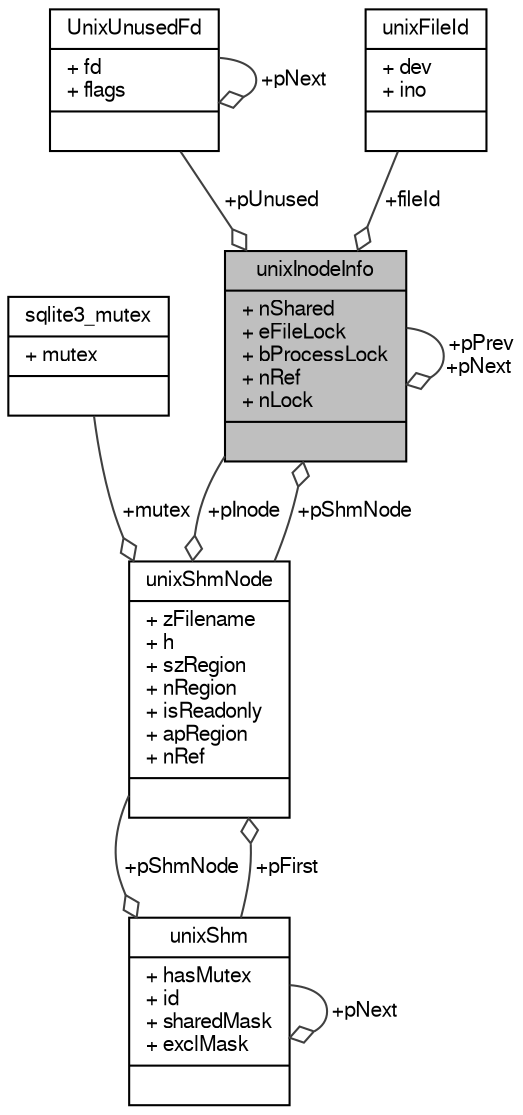 digraph "unixInodeInfo"
{
  edge [fontname="FreeSans",fontsize="10",labelfontname="FreeSans",labelfontsize="10"];
  node [fontname="FreeSans",fontsize="10",shape=record];
  Node1 [label="{unixInodeInfo\n|+ nShared\l+ eFileLock\l+ bProcessLock\l+ nRef\l+ nLock\l|}",height=0.2,width=0.4,color="black", fillcolor="grey75", style="filled", fontcolor="black"];
  Node2 -> Node1 [color="grey25",fontsize="10",style="solid",label=" +pUnused" ,arrowhead="odiamond",fontname="FreeSans"];
  Node2 [label="{UnixUnusedFd\n|+ fd\l+ flags\l|}",height=0.2,width=0.4,color="black", fillcolor="white", style="filled",URL="$structUnixUnusedFd.html"];
  Node2 -> Node2 [color="grey25",fontsize="10",style="solid",label=" +pNext" ,arrowhead="odiamond",fontname="FreeSans"];
  Node1 -> Node1 [color="grey25",fontsize="10",style="solid",label=" +pPrev\n+pNext" ,arrowhead="odiamond",fontname="FreeSans"];
  Node3 -> Node1 [color="grey25",fontsize="10",style="solid",label=" +fileId" ,arrowhead="odiamond",fontname="FreeSans"];
  Node3 [label="{unixFileId\n|+ dev\l+ ino\l|}",height=0.2,width=0.4,color="black", fillcolor="white", style="filled",URL="$structunixFileId.html"];
  Node4 -> Node1 [color="grey25",fontsize="10",style="solid",label=" +pShmNode" ,arrowhead="odiamond",fontname="FreeSans"];
  Node4 [label="{unixShmNode\n|+ zFilename\l+ h\l+ szRegion\l+ nRegion\l+ isReadonly\l+ apRegion\l+ nRef\l|}",height=0.2,width=0.4,color="black", fillcolor="white", style="filled",URL="$structunixShmNode.html"];
  Node5 -> Node4 [color="grey25",fontsize="10",style="solid",label=" +mutex" ,arrowhead="odiamond",fontname="FreeSans"];
  Node5 [label="{sqlite3_mutex\n|+ mutex\l|}",height=0.2,width=0.4,color="black", fillcolor="white", style="filled",URL="$structsqlite3__mutex.html"];
  Node6 -> Node4 [color="grey25",fontsize="10",style="solid",label=" +pFirst" ,arrowhead="odiamond",fontname="FreeSans"];
  Node6 [label="{unixShm\n|+ hasMutex\l+ id\l+ sharedMask\l+ exclMask\l|}",height=0.2,width=0.4,color="black", fillcolor="white", style="filled",URL="$structunixShm.html"];
  Node6 -> Node6 [color="grey25",fontsize="10",style="solid",label=" +pNext" ,arrowhead="odiamond",fontname="FreeSans"];
  Node4 -> Node6 [color="grey25",fontsize="10",style="solid",label=" +pShmNode" ,arrowhead="odiamond",fontname="FreeSans"];
  Node1 -> Node4 [color="grey25",fontsize="10",style="solid",label=" +pInode" ,arrowhead="odiamond",fontname="FreeSans"];
}
